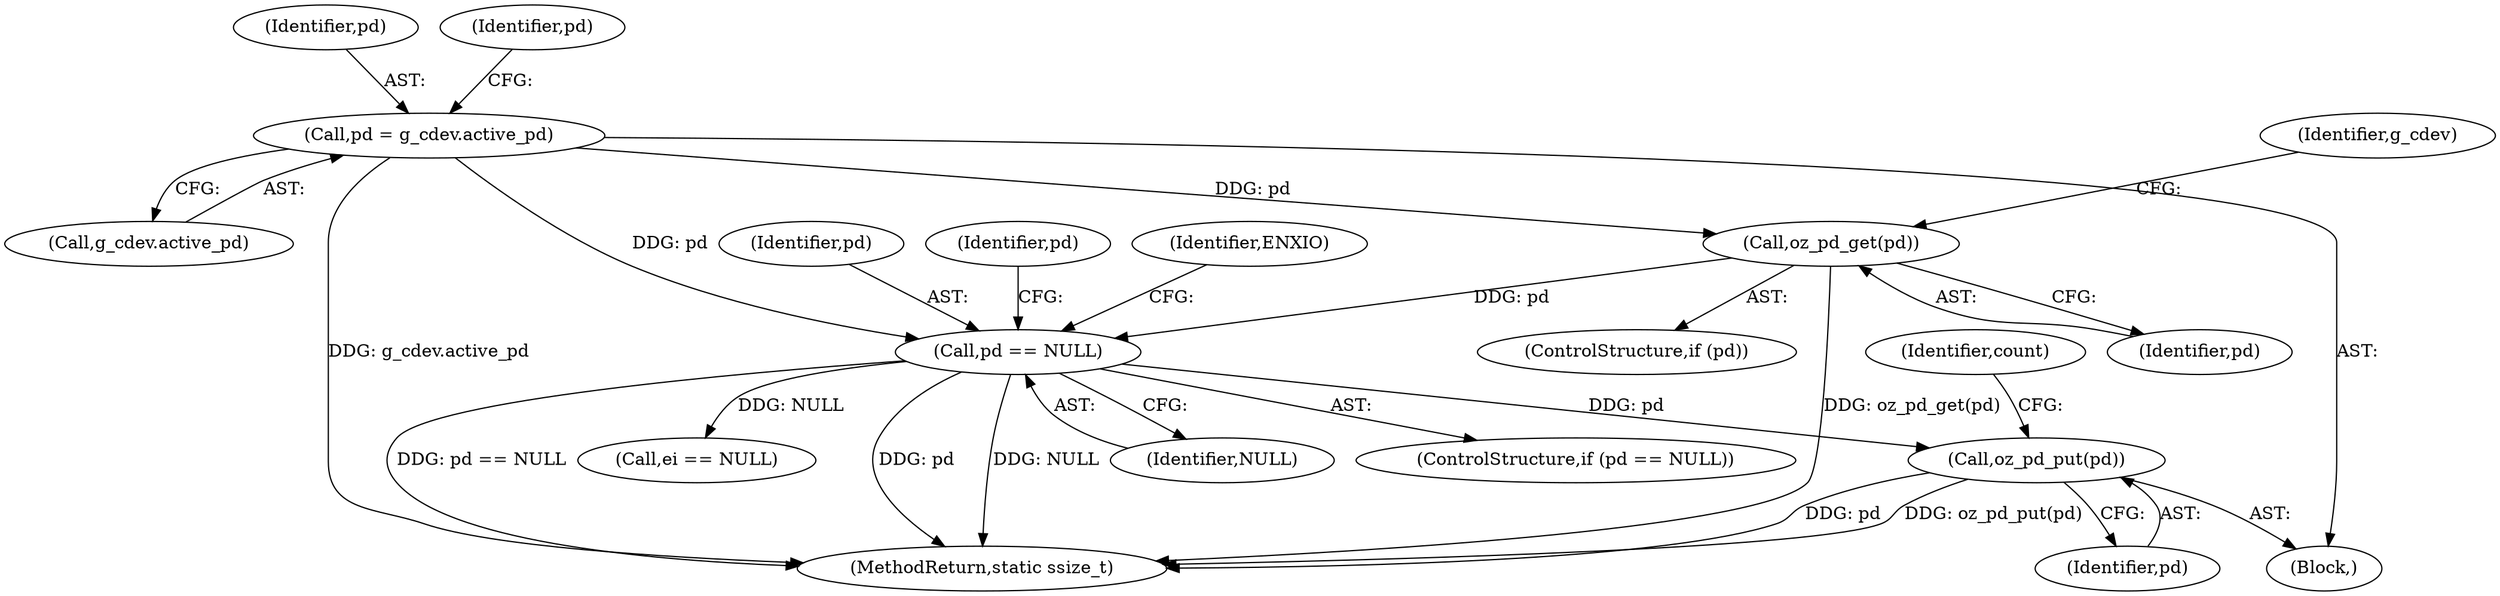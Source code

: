 digraph "0_linux_c2c65cd2e14ada6de44cb527e7f1990bede24e15@pointer" {
"1000332" [label="(Call,oz_pd_put(pd))"];
"1000150" [label="(Call,pd == NULL)"];
"1000142" [label="(Call,oz_pd_get(pd))"];
"1000135" [label="(Call,pd = g_cdev.active_pd)"];
"1000333" [label="(Identifier,pd)"];
"1000335" [label="(Identifier,count)"];
"1000150" [label="(Call,pd == NULL)"];
"1000336" [label="(MethodReturn,static ssize_t)"];
"1000152" [label="(Identifier,NULL)"];
"1000143" [label="(Identifier,pd)"];
"1000137" [label="(Call,g_cdev.active_pd)"];
"1000332" [label="(Call,oz_pd_put(pd))"];
"1000136" [label="(Identifier,pd)"];
"1000149" [label="(ControlStructure,if (pd == NULL))"];
"1000177" [label="(Call,ei == NULL)"];
"1000140" [label="(ControlStructure,if (pd))"];
"1000151" [label="(Identifier,pd)"];
"1000141" [label="(Identifier,pd)"];
"1000160" [label="(Identifier,pd)"];
"1000142" [label="(Call,oz_pd_get(pd))"];
"1000147" [label="(Identifier,g_cdev)"];
"1000135" [label="(Call,pd = g_cdev.active_pd)"];
"1000105" [label="(Block,)"];
"1000155" [label="(Identifier,ENXIO)"];
"1000332" -> "1000105"  [label="AST: "];
"1000332" -> "1000333"  [label="CFG: "];
"1000333" -> "1000332"  [label="AST: "];
"1000335" -> "1000332"  [label="CFG: "];
"1000332" -> "1000336"  [label="DDG: pd"];
"1000332" -> "1000336"  [label="DDG: oz_pd_put(pd)"];
"1000150" -> "1000332"  [label="DDG: pd"];
"1000150" -> "1000149"  [label="AST: "];
"1000150" -> "1000152"  [label="CFG: "];
"1000151" -> "1000150"  [label="AST: "];
"1000152" -> "1000150"  [label="AST: "];
"1000155" -> "1000150"  [label="CFG: "];
"1000160" -> "1000150"  [label="CFG: "];
"1000150" -> "1000336"  [label="DDG: pd"];
"1000150" -> "1000336"  [label="DDG: NULL"];
"1000150" -> "1000336"  [label="DDG: pd == NULL"];
"1000142" -> "1000150"  [label="DDG: pd"];
"1000135" -> "1000150"  [label="DDG: pd"];
"1000150" -> "1000177"  [label="DDG: NULL"];
"1000142" -> "1000140"  [label="AST: "];
"1000142" -> "1000143"  [label="CFG: "];
"1000143" -> "1000142"  [label="AST: "];
"1000147" -> "1000142"  [label="CFG: "];
"1000142" -> "1000336"  [label="DDG: oz_pd_get(pd)"];
"1000135" -> "1000142"  [label="DDG: pd"];
"1000135" -> "1000105"  [label="AST: "];
"1000135" -> "1000137"  [label="CFG: "];
"1000136" -> "1000135"  [label="AST: "];
"1000137" -> "1000135"  [label="AST: "];
"1000141" -> "1000135"  [label="CFG: "];
"1000135" -> "1000336"  [label="DDG: g_cdev.active_pd"];
}
